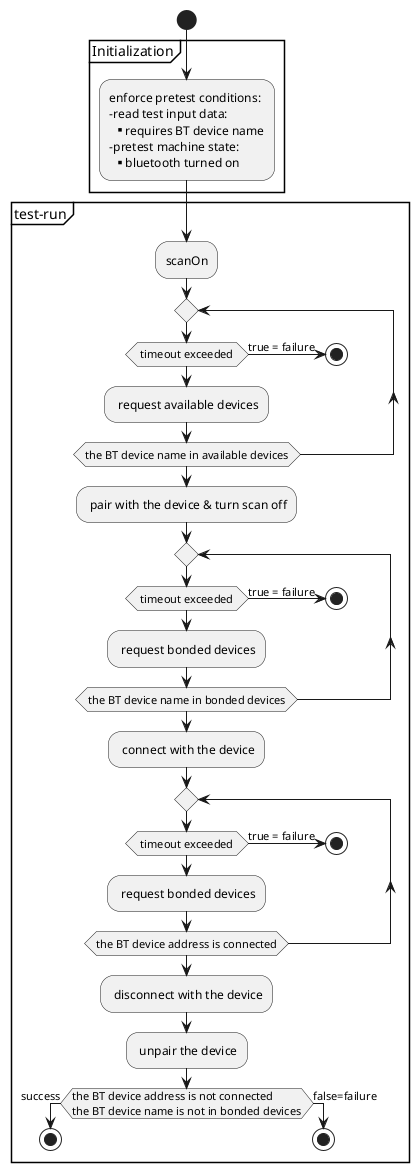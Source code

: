 @startuml

start
partition Initialization {
    :enforce pretest conditions:
    -read test input data:
    **requires BT device name
    -pretest machine state:
    ** bluetooth turned on;
}

partition test-run {
    :scanOn;

    repeat
        if( timeout exceeded )
            : request available devices;
        else (true = failure)
            stop
        endif
    repeatwhile (the BT device name in available devices)

    : pair with the device & turn scan off;

    repeat
        if( timeout exceeded )
            : request bonded devices;
        else (true = failure)
            stop
        endif
    repeatwhile (the BT device name in bonded devices)


    : connect with the device;
    repeat
        if( timeout exceeded )
            : request bonded devices;
        else (true = failure)
            stop
        endif
    repeatwhile (the BT device address is connected)

    : disconnect with the device;
    : unpair the device;

    if (the BT device address is not connected\nthe BT device name is not in bonded devices) then (success)
        stop
    else (false=failure)
        stop
    endif
}
@enduml
